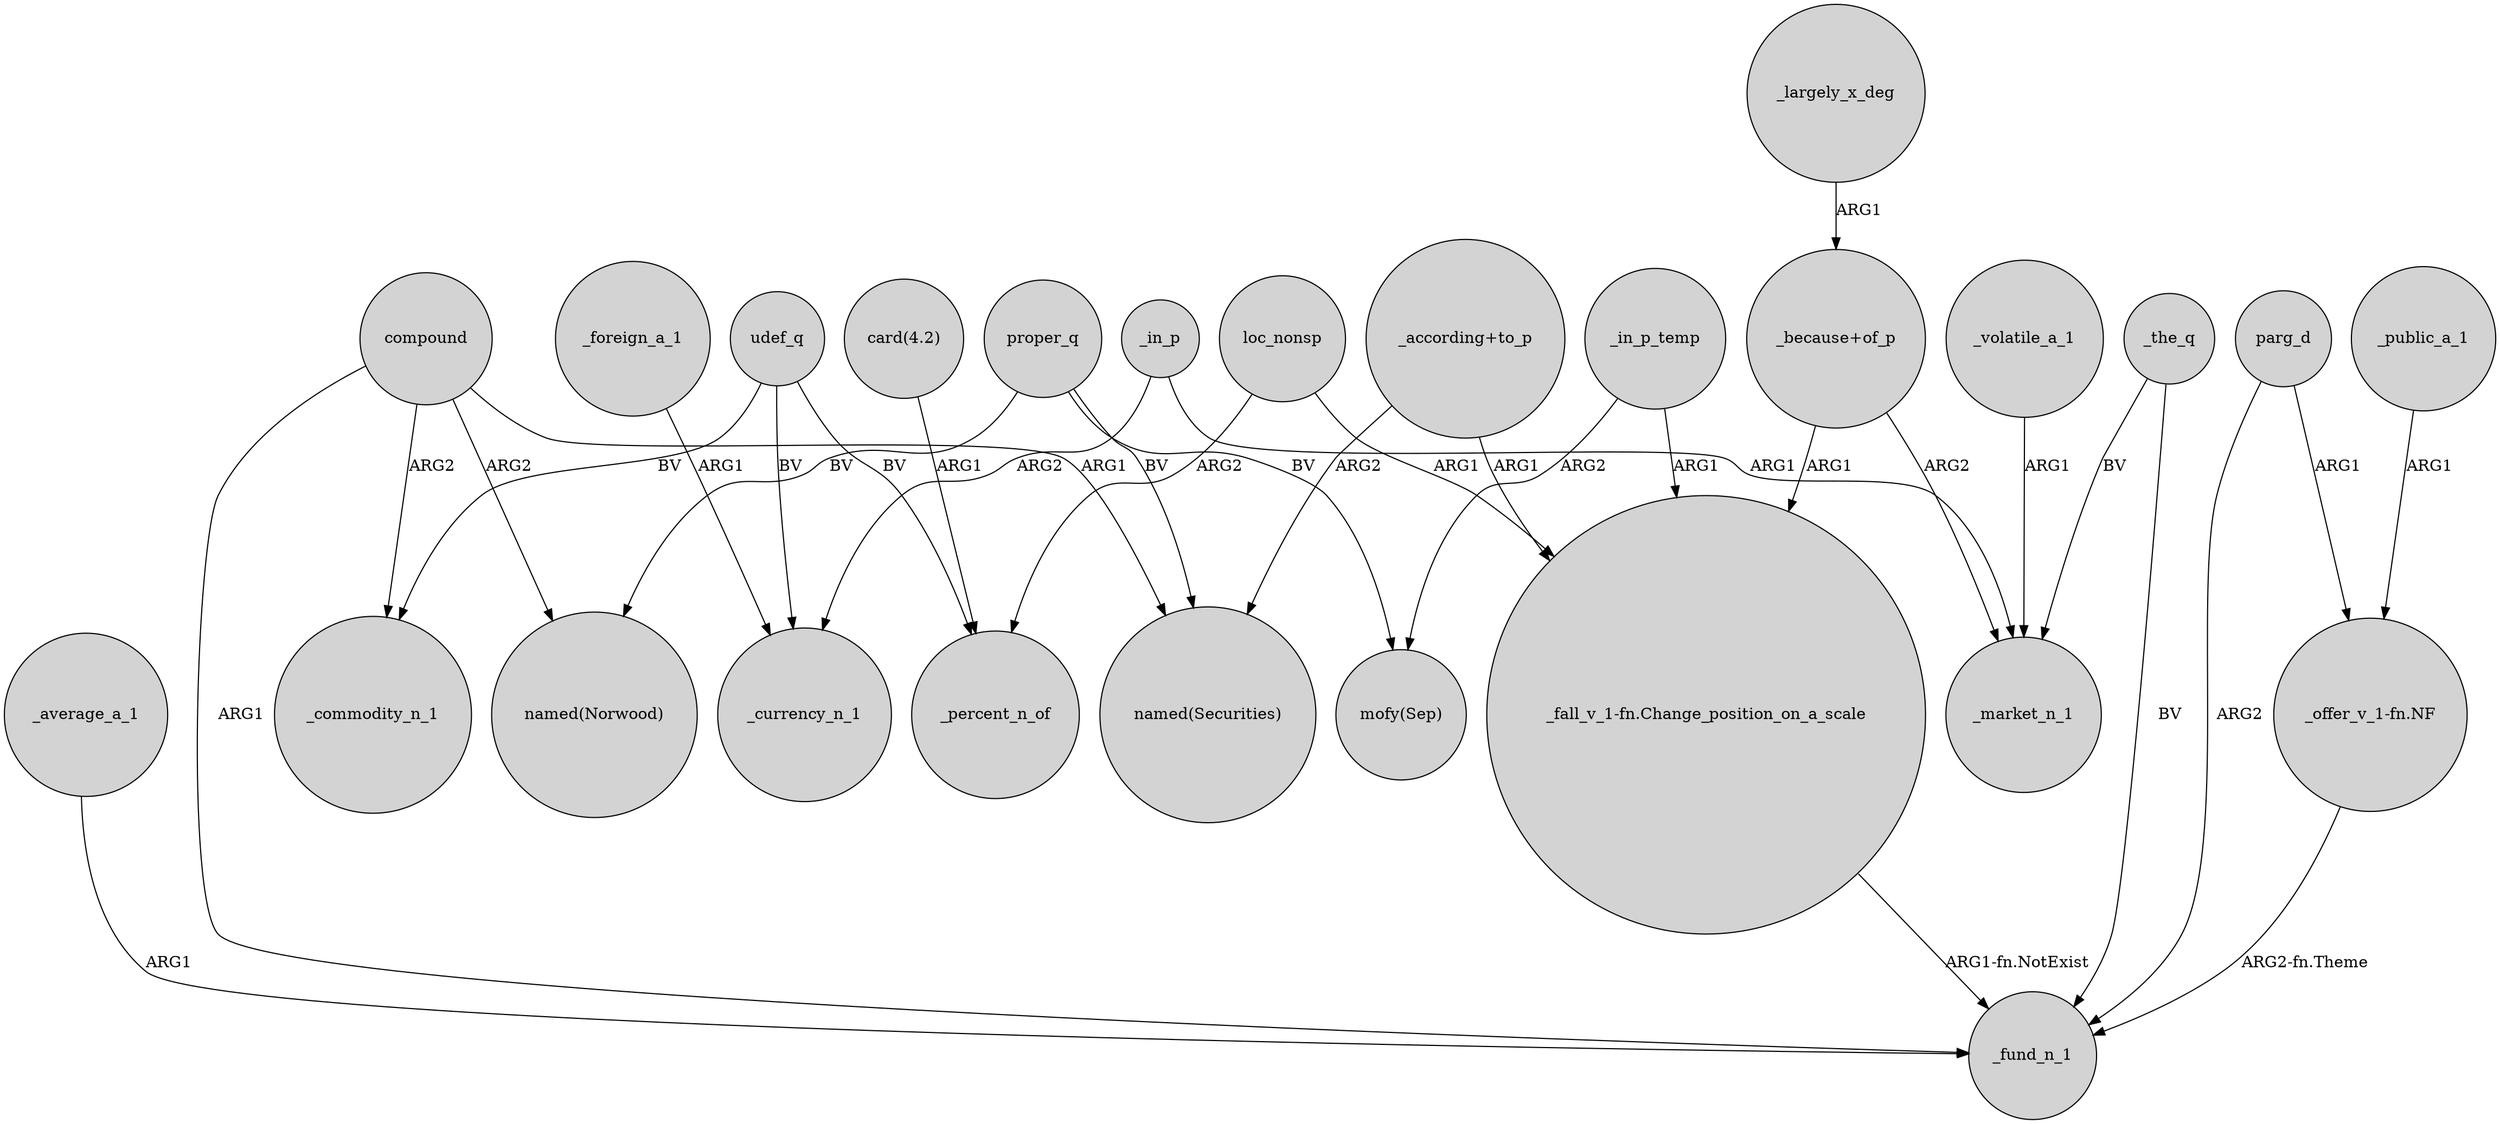 digraph {
	node [shape=circle style=filled]
	_average_a_1 -> _fund_n_1 [label=ARG1]
	_in_p -> _market_n_1 [label=ARG1]
	udef_q -> _commodity_n_1 [label=BV]
	compound -> _commodity_n_1 [label=ARG2]
	loc_nonsp -> "_fall_v_1-fn.Change_position_on_a_scale" [label=ARG1]
	"_according+to_p" -> "named(Securities)" [label=ARG2]
	proper_q -> "mofy(Sep)" [label=BV]
	"_because+of_p" -> "_fall_v_1-fn.Change_position_on_a_scale" [label=ARG1]
	parg_d -> _fund_n_1 [label=ARG2]
	_the_q -> _fund_n_1 [label=BV]
	udef_q -> _currency_n_1 [label=BV]
	loc_nonsp -> _percent_n_of [label=ARG2]
	"_according+to_p" -> "_fall_v_1-fn.Change_position_on_a_scale" [label=ARG1]
	_in_p -> _currency_n_1 [label=ARG2]
	"_because+of_p" -> _market_n_1 [label=ARG2]
	"_offer_v_1-fn.NF" -> _fund_n_1 [label="ARG2-fn.Theme"]
	_volatile_a_1 -> _market_n_1 [label=ARG1]
	proper_q -> "named(Securities)" [label=BV]
	compound -> "named(Norwood)" [label=ARG2]
	_largely_x_deg -> "_because+of_p" [label=ARG1]
	_in_p_temp -> "_fall_v_1-fn.Change_position_on_a_scale" [label=ARG1]
	udef_q -> _percent_n_of [label=BV]
	_foreign_a_1 -> _currency_n_1 [label=ARG1]
	_the_q -> _market_n_1 [label=BV]
	"_fall_v_1-fn.Change_position_on_a_scale" -> _fund_n_1 [label="ARG1-fn.NotExist"]
	parg_d -> "_offer_v_1-fn.NF" [label=ARG1]
	proper_q -> "named(Norwood)" [label=BV]
	_in_p_temp -> "mofy(Sep)" [label=ARG2]
	compound -> "named(Securities)" [label=ARG1]
	compound -> _fund_n_1 [label=ARG1]
	"card(4.2)" -> _percent_n_of [label=ARG1]
	_public_a_1 -> "_offer_v_1-fn.NF" [label=ARG1]
}
